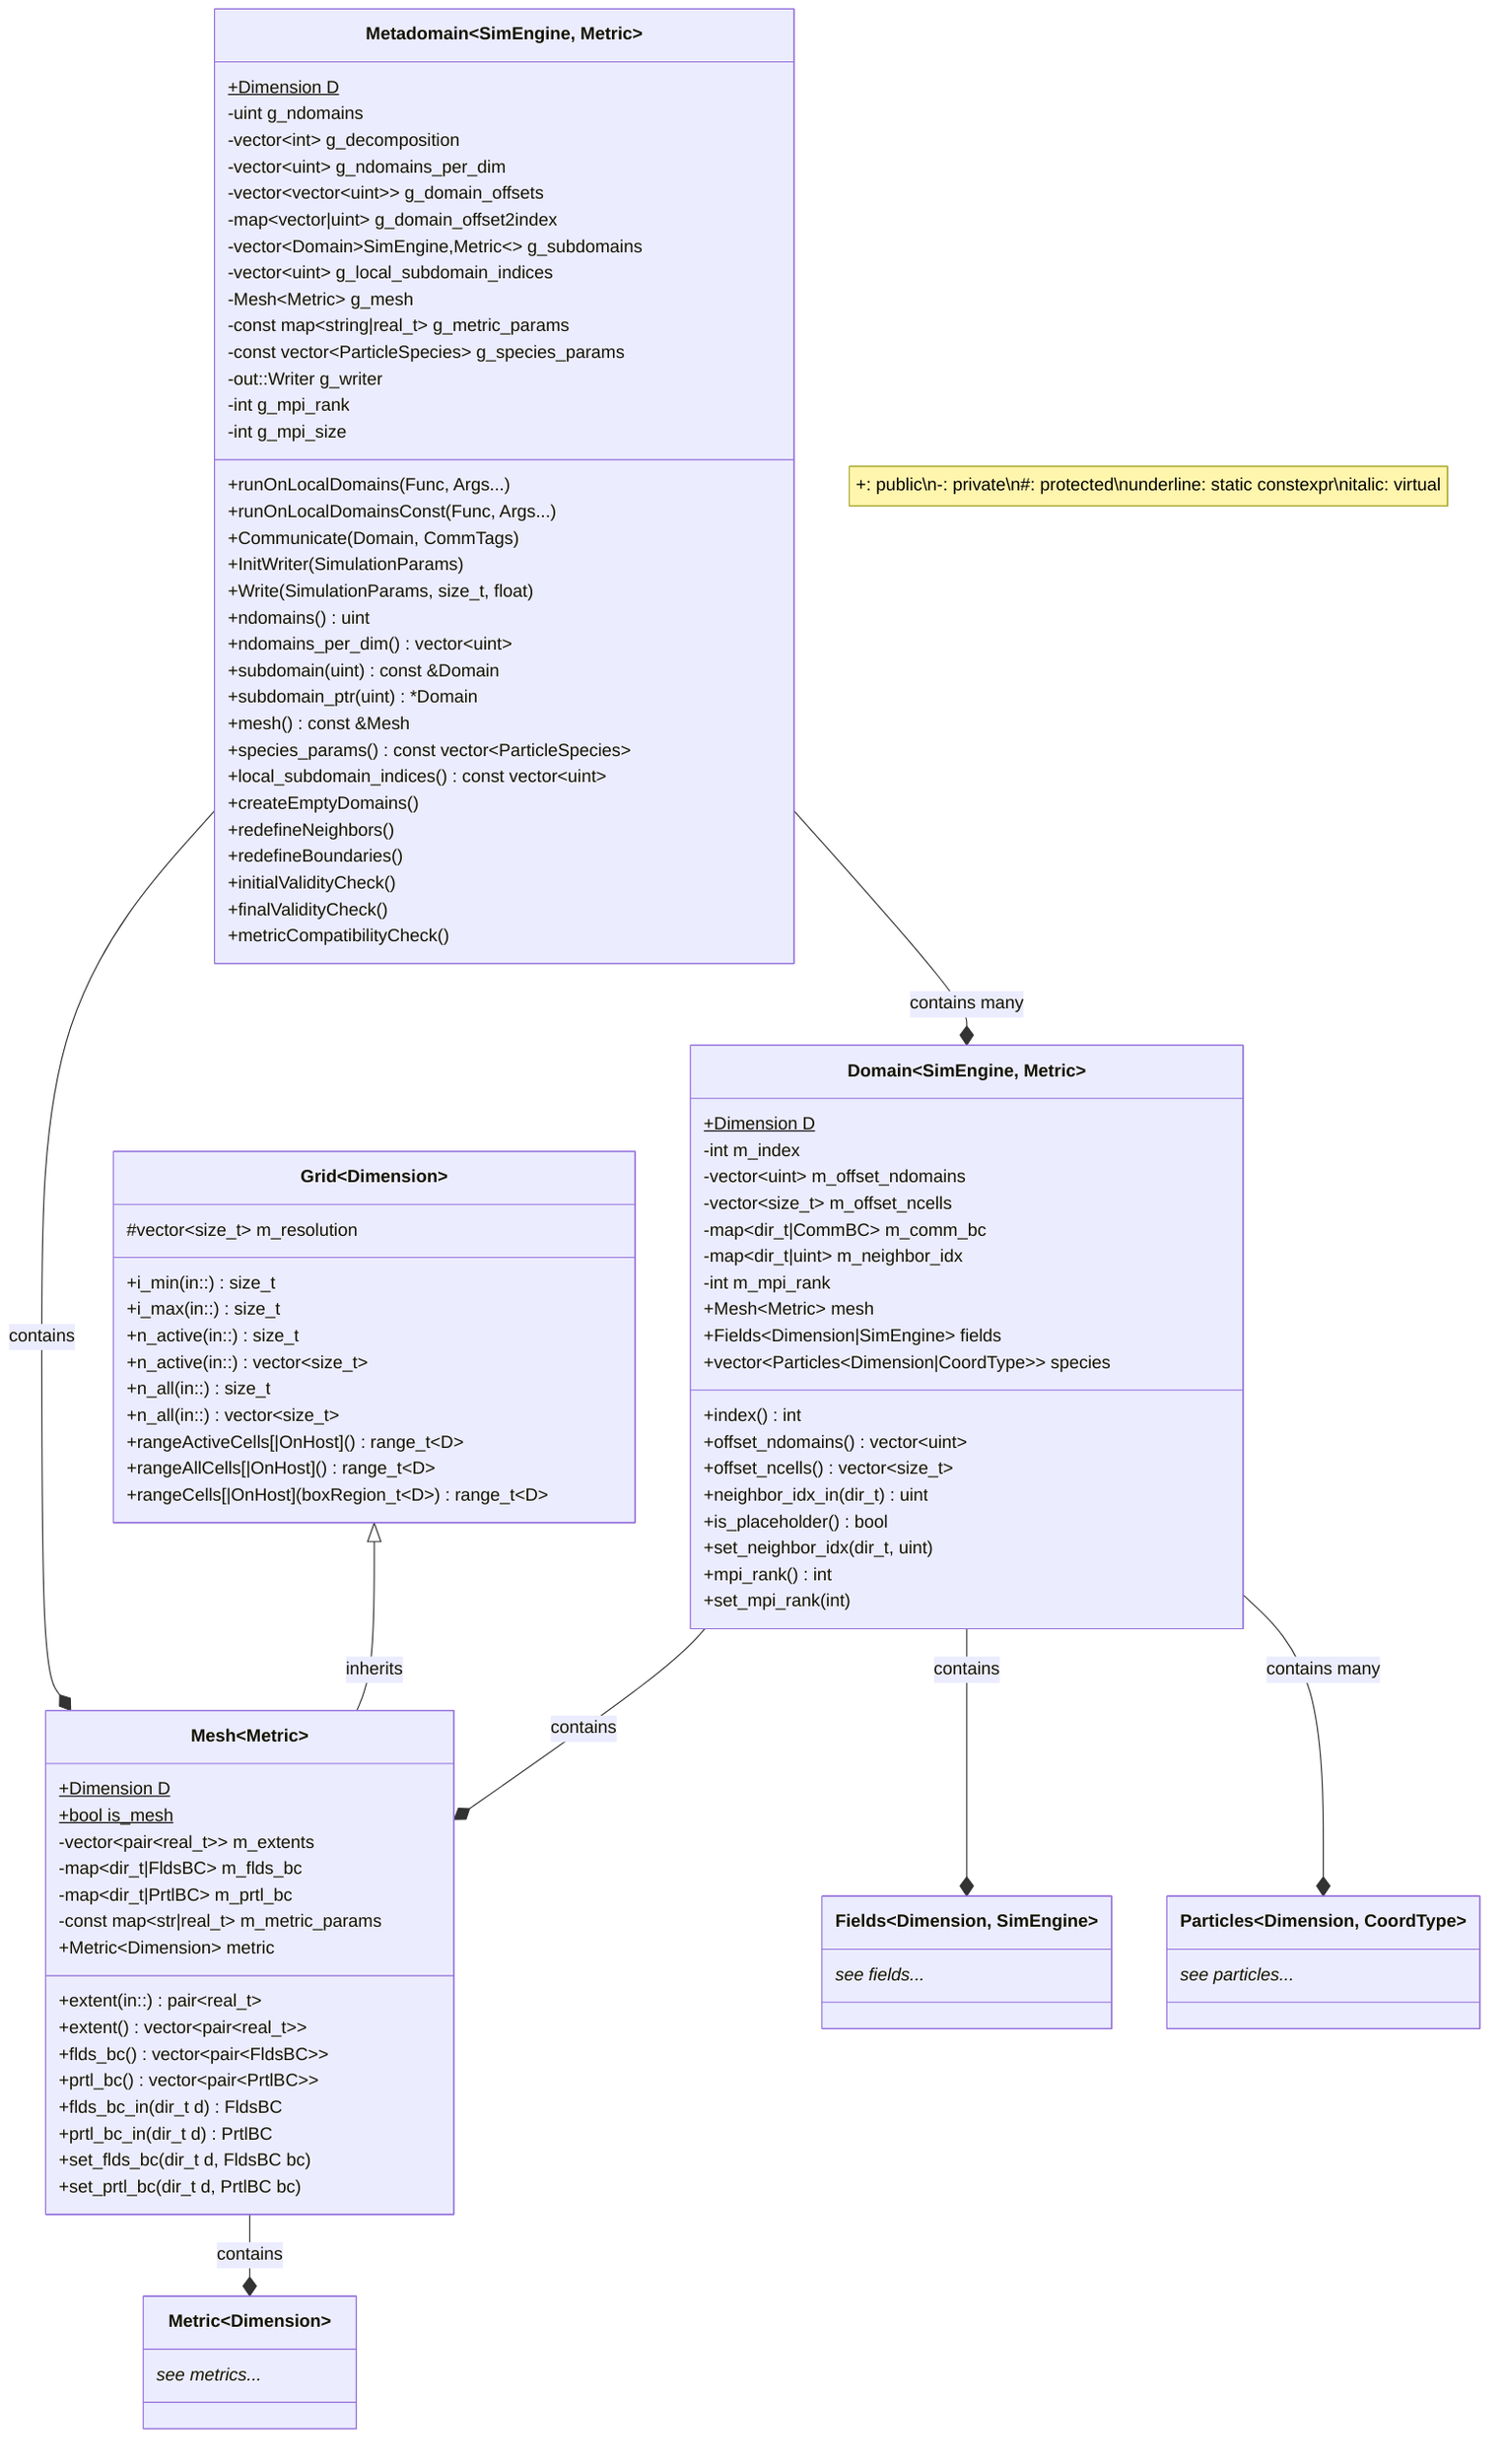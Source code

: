 classDiagram
  class Metadomain~SimEngine, Metric~{
    +Dimension D$
    -uint g_ndomains
    -vector~int~ g_decomposition
    -vector~uint~ g_ndomains_per_dim
    -vector~vector~uint~~ g_domain_offsets
    -map~vector|uint~ g_domain_offset2index
    -vector~Domain~SimEngine,Metric~~ g_subdomains
    -vector~uint~ g_local_subdomain_indices
    -Mesh~Metric~ g_mesh
    -const map~string|real_t~ g_metric_params
    -const vector~ParticleSpecies~ g_species_params
    -out::Writer g_writer
    -int g_mpi_rank
    -int g_mpi_size
    +runOnLocalDomains(Func, Args...)
    +runOnLocalDomainsConst(Func, Args...)
    +Communicate(Domain, CommTags)
    +InitWriter(SimulationParams)
    +Write(SimulationParams, size_t, float)
    +ndomains() uint
    +ndomains_per_dim() vector~uint~
    +subdomain(uint) const &Domain
    +subdomain_ptr(uint) *Domain
    +mesh() const &Mesh
    +species_params() const vector~ParticleSpecies~
    +local_subdomain_indices() const vector~uint~
    +createEmptyDomains()
    +redefineNeighbors()
    +redefineBoundaries()
    +initialValidityCheck()
    +finalValidityCheck()
    +metricCompatibilityCheck()
  }
  class Domain~SimEngine, Metric~{
    +Dimension D$
    -int m_index
    -vector~uint~ m_offset_ndomains
    -vector~size_t~ m_offset_ncells
    -map~dir_t|CommBC~ m_comm_bc
    -map~dir_t|uint~ m_neighbor_idx
    -int m_mpi_rank
    +Mesh~Metric~ mesh
    +Fields~Dimension|SimEngine~ fields
    +vector~Particles~Dimension|CoordType~~ species
    +index() int
    +offset_ndomains() vector~uint~
    +offset_ncells() vector~size_t~
    +neighbor_idx_in(dir_t) uint
    +is_placeholder() bool
    +set_neighbor_idx(dir_t, uint)
    +mpi_rank() int
    +set_mpi_rank(int)
  }
  class Grid~Dimension~{
    #vector~size_t~ m_resolution
    +i_min(in::) size_t
    +i_max(in::) size_t
    +n_active(in::) size_t
    +n_active(in::) vector~size_t~
    +n_all(in::) size_t
    +n_all(in::) vector~size_t~
    +rangeActiveCells[|OnHost]() range_t~D~
    +rangeAllCells[|OnHost]() range_t~D~
    +rangeCells[|OnHost](boxRegion_t~D~) range_t~D~
  }
  class Mesh~Metric~{
    +Dimension D$
    +bool is_mesh$
    -vector~pair~real_t~~ m_extents
    -map~dir_t|FldsBC~ m_flds_bc
    -map~dir_t|PrtlBC~ m_prtl_bc
    -const map~str|real_t~ m_metric_params
    +Metric~Dimension~ metric
    +extent(in::) pair~real_t~
    +extent() vector~pair~real_t~~
    +flds_bc() vector~pair~FldsBC~~
    +prtl_bc() vector~pair~PrtlBC~~
    +flds_bc_in(dir_t d) FldsBC
    +prtl_bc_in(dir_t d) PrtlBC
    +set_flds_bc(dir_t d, FldsBC bc)
    +set_prtl_bc(dir_t d, PrtlBC bc)
  }
  class Metric~Dimension~{
    see metrics...*
  }
  class Fields~Dimension, SimEngine~{
    see fields...*
  }
  class Particles~Dimension, CoordType~{
    see particles...*
  }
  Domain --* Mesh : contains
  Grid <|-- Mesh : inherits
  Mesh --* Metric : contains
  Metadomain --* Domain : contains many
  Metadomain --* Mesh : contains
  Domain --* Fields : contains
  Domain --* Particles : contains many

  note "+: public\n-: private\n#: protected\nunderline: static constexpr\nitalic: virtual"